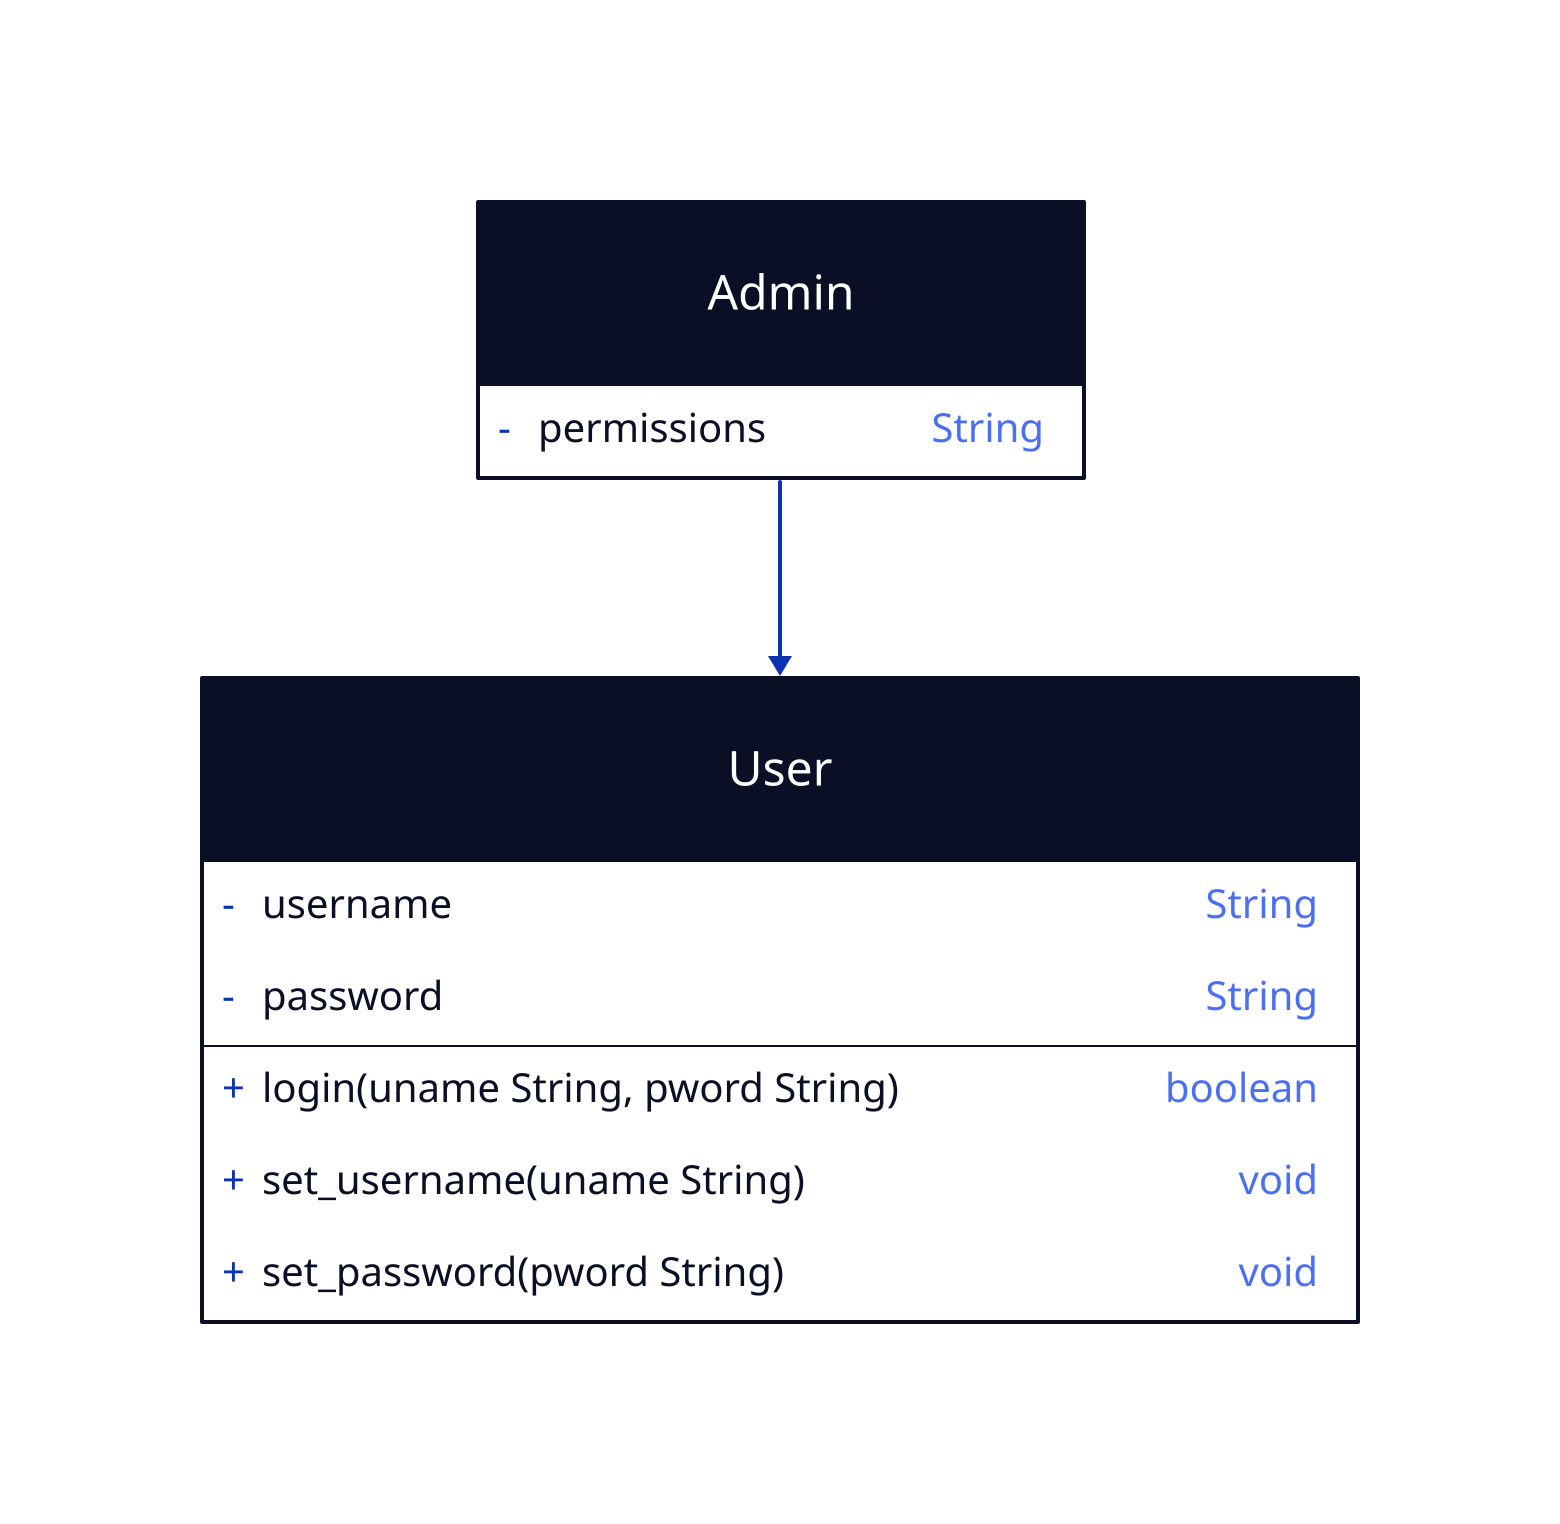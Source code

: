 User: {
    shape: class
    -username: String
    -password: String
    login(uname String, pword String): boolean
    set_username(uname String): void
    set_password(pword String): void
}

Admin: {
    shape: class
    -permissions: String
}

Admin -> User